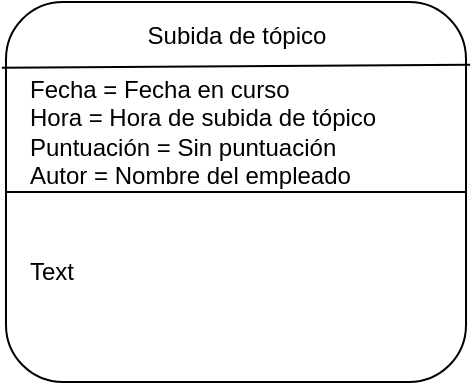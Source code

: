 <mxfile>
    <diagram id="G-4kxi2uNr8FxjTYuMPM" name="Page-1">
        <mxGraphModel dx="257" dy="205" grid="1" gridSize="10" guides="1" tooltips="1" connect="1" arrows="1" fold="1" page="1" pageScale="1" pageWidth="827" pageHeight="1169" math="0" shadow="0">
            <root>
                <mxCell id="0"/>
                <mxCell id="1" parent="0"/>
                <mxCell id="2" value="" style="rounded=1;whiteSpace=wrap;html=1;" vertex="1" parent="1">
                    <mxGeometry x="110" y="150" width="230" height="190" as="geometry"/>
                </mxCell>
                <mxCell id="4" value="" style="endArrow=none;html=1;exitX=-0.009;exitY=0.173;exitDx=0;exitDy=0;exitPerimeter=0;entryX=1.009;entryY=0.165;entryDx=0;entryDy=0;entryPerimeter=0;" edge="1" parent="1" source="2" target="2">
                    <mxGeometry width="50" height="50" relative="1" as="geometry">
                        <mxPoint x="140" y="260" as="sourcePoint"/>
                        <mxPoint x="190" y="210" as="targetPoint"/>
                    </mxGeometry>
                </mxCell>
                <mxCell id="6" value="Subida de tópico" style="text;html=1;strokeColor=none;fillColor=none;align=center;verticalAlign=middle;whiteSpace=wrap;rounded=0;" vertex="1" parent="1">
                    <mxGeometry x="177.5" y="157" width="95" height="20" as="geometry"/>
                </mxCell>
                <mxCell id="7" value="Fecha = Fecha en curso&lt;br&gt;Hora = Hora de subida de tópico&lt;br&gt;Puntuación = Sin puntuación&lt;br&gt;Autor = Nombre del empleado" style="text;html=1;strokeColor=none;fillColor=none;align=left;verticalAlign=middle;whiteSpace=wrap;rounded=0;" vertex="1" parent="1">
                    <mxGeometry x="120" y="190" width="210" height="50" as="geometry"/>
                </mxCell>
                <mxCell id="8" value="" style="endArrow=none;html=1;exitX=0;exitY=0.5;exitDx=0;exitDy=0;entryX=1;entryY=0.5;entryDx=0;entryDy=0;" edge="1" parent="1" source="2" target="2">
                    <mxGeometry width="50" height="50" relative="1" as="geometry">
                        <mxPoint x="140" y="290" as="sourcePoint"/>
                        <mxPoint x="190" y="240" as="targetPoint"/>
                    </mxGeometry>
                </mxCell>
                <mxCell id="9" value="Text" style="text;html=1;strokeColor=none;fillColor=none;align=left;verticalAlign=middle;whiteSpace=wrap;rounded=0;" vertex="1" parent="1">
                    <mxGeometry x="120" y="250" width="210" height="70" as="geometry"/>
                </mxCell>
            </root>
        </mxGraphModel>
    </diagram>
</mxfile>